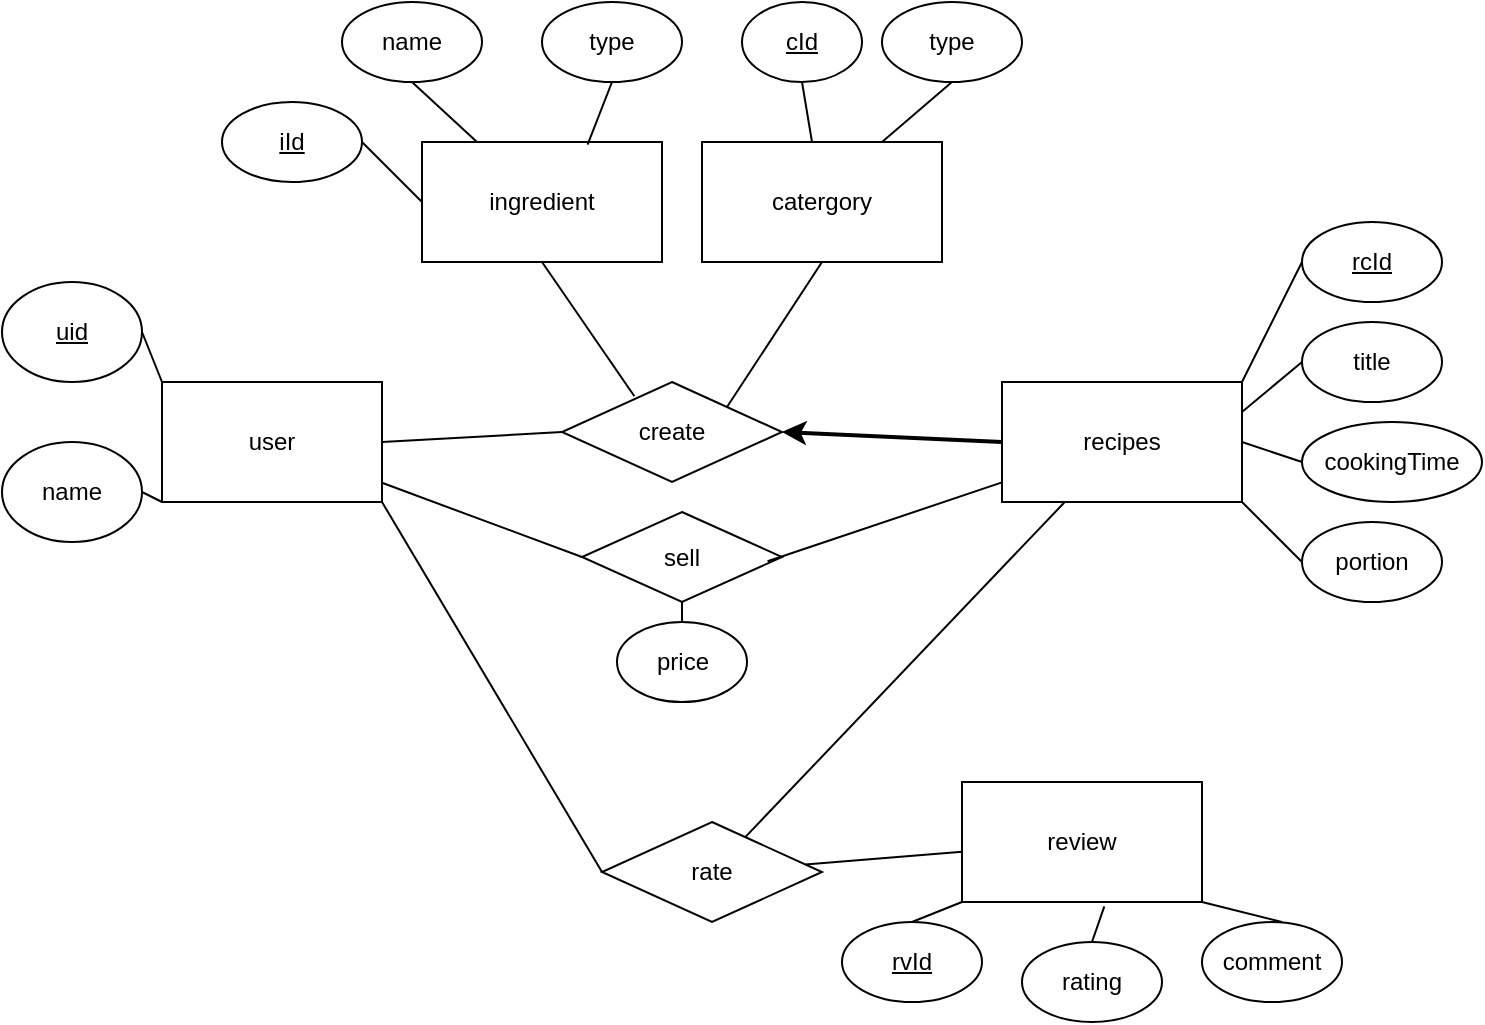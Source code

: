 <mxfile version="15.2.9" type="github"><diagram id="_7C1HsYBkWr_0IkoQQZi" name="Page-1"><mxGraphModel dx="1108" dy="1582" grid="1" gridSize="10" guides="1" tooltips="1" connect="1" arrows="1" fold="1" page="1" pageScale="1" pageWidth="850" pageHeight="1100" math="0" shadow="0"><root><mxCell id="0"/><mxCell id="1" parent="0"/><mxCell id="1Yob40ovjA5QH1JABYfN-1" value="user" style="rounded=0;whiteSpace=wrap;html=1;" vertex="1" parent="1"><mxGeometry x="90" y="180" width="110" height="60" as="geometry"/></mxCell><mxCell id="1Yob40ovjA5QH1JABYfN-2" value="recipes" style="rounded=0;whiteSpace=wrap;html=1;" vertex="1" parent="1"><mxGeometry x="510" y="180" width="120" height="60" as="geometry"/></mxCell><mxCell id="1Yob40ovjA5QH1JABYfN-3" value="catergory" style="rounded=0;whiteSpace=wrap;html=1;" vertex="1" parent="1"><mxGeometry x="360" y="60" width="120" height="60" as="geometry"/></mxCell><mxCell id="1Yob40ovjA5QH1JABYfN-4" value="ingredient" style="rounded=0;whiteSpace=wrap;html=1;" vertex="1" parent="1"><mxGeometry x="220" y="60" width="120" height="60" as="geometry"/></mxCell><mxCell id="1Yob40ovjA5QH1JABYfN-5" value="review" style="rounded=0;whiteSpace=wrap;html=1;" vertex="1" parent="1"><mxGeometry x="490" y="380" width="120" height="60" as="geometry"/></mxCell><mxCell id="1Yob40ovjA5QH1JABYfN-6" value="uid" style="ellipse;whiteSpace=wrap;html=1;fontStyle=4" vertex="1" parent="1"><mxGeometry x="10" y="130" width="70" height="50" as="geometry"/></mxCell><mxCell id="1Yob40ovjA5QH1JABYfN-7" value="name" style="ellipse;whiteSpace=wrap;html=1;" vertex="1" parent="1"><mxGeometry x="10" y="210" width="70" height="50" as="geometry"/></mxCell><mxCell id="1Yob40ovjA5QH1JABYfN-9" value="" style="endArrow=none;html=1;exitX=1;exitY=0.5;exitDx=0;exitDy=0;entryX=0;entryY=0;entryDx=0;entryDy=0;" edge="1" parent="1" source="1Yob40ovjA5QH1JABYfN-6" target="1Yob40ovjA5QH1JABYfN-1"><mxGeometry width="50" height="50" relative="1" as="geometry"><mxPoint x="100" y="160" as="sourcePoint"/><mxPoint x="360" y="270" as="targetPoint"/></mxGeometry></mxCell><mxCell id="1Yob40ovjA5QH1JABYfN-10" value="" style="endArrow=none;html=1;exitX=1;exitY=0.5;exitDx=0;exitDy=0;entryX=0;entryY=1;entryDx=0;entryDy=0;" edge="1" parent="1" source="1Yob40ovjA5QH1JABYfN-7" target="1Yob40ovjA5QH1JABYfN-1"><mxGeometry width="50" height="50" relative="1" as="geometry"><mxPoint x="310" y="320" as="sourcePoint"/><mxPoint x="360" y="270" as="targetPoint"/></mxGeometry></mxCell><mxCell id="1Yob40ovjA5QH1JABYfN-11" value="rcId" style="ellipse;whiteSpace=wrap;html=1;fontStyle=4" vertex="1" parent="1"><mxGeometry x="660" y="100" width="70" height="40" as="geometry"/></mxCell><mxCell id="1Yob40ovjA5QH1JABYfN-12" value="title" style="ellipse;whiteSpace=wrap;html=1;" vertex="1" parent="1"><mxGeometry x="660" y="150" width="70" height="40" as="geometry"/></mxCell><mxCell id="1Yob40ovjA5QH1JABYfN-13" value="cookingTime" style="ellipse;whiteSpace=wrap;html=1;" vertex="1" parent="1"><mxGeometry x="660" y="200" width="90" height="40" as="geometry"/></mxCell><mxCell id="1Yob40ovjA5QH1JABYfN-14" value="portion" style="ellipse;whiteSpace=wrap;html=1;" vertex="1" parent="1"><mxGeometry x="660" y="250" width="70" height="40" as="geometry"/></mxCell><mxCell id="1Yob40ovjA5QH1JABYfN-15" value="" style="endArrow=none;html=1;exitX=1;exitY=0;exitDx=0;exitDy=0;" edge="1" parent="1" source="1Yob40ovjA5QH1JABYfN-2"><mxGeometry width="50" height="50" relative="1" as="geometry"><mxPoint x="610" y="170" as="sourcePoint"/><mxPoint x="660" y="120" as="targetPoint"/></mxGeometry></mxCell><mxCell id="1Yob40ovjA5QH1JABYfN-19" value="" style="endArrow=none;html=1;entryX=0;entryY=0.5;entryDx=0;entryDy=0;exitX=1;exitY=0.25;exitDx=0;exitDy=0;" edge="1" parent="1" source="1Yob40ovjA5QH1JABYfN-2" target="1Yob40ovjA5QH1JABYfN-12"><mxGeometry width="50" height="50" relative="1" as="geometry"><mxPoint x="400" y="320" as="sourcePoint"/><mxPoint x="450" y="270" as="targetPoint"/></mxGeometry></mxCell><mxCell id="1Yob40ovjA5QH1JABYfN-20" value="" style="endArrow=none;html=1;entryX=0;entryY=0.5;entryDx=0;entryDy=0;exitX=1;exitY=0.5;exitDx=0;exitDy=0;" edge="1" parent="1" source="1Yob40ovjA5QH1JABYfN-2" target="1Yob40ovjA5QH1JABYfN-13"><mxGeometry width="50" height="50" relative="1" as="geometry"><mxPoint x="640" y="205" as="sourcePoint"/><mxPoint x="670" y="180" as="targetPoint"/></mxGeometry></mxCell><mxCell id="1Yob40ovjA5QH1JABYfN-21" value="" style="endArrow=none;html=1;entryX=0;entryY=0.5;entryDx=0;entryDy=0;exitX=1;exitY=1;exitDx=0;exitDy=0;" edge="1" parent="1" source="1Yob40ovjA5QH1JABYfN-2" target="1Yob40ovjA5QH1JABYfN-14"><mxGeometry width="50" height="50" relative="1" as="geometry"><mxPoint x="640" y="220" as="sourcePoint"/><mxPoint x="670" y="230" as="targetPoint"/></mxGeometry></mxCell><mxCell id="1Yob40ovjA5QH1JABYfN-22" value="type" style="ellipse;whiteSpace=wrap;html=1;" vertex="1" parent="1"><mxGeometry x="450" y="-10" width="70" height="40" as="geometry"/></mxCell><mxCell id="1Yob40ovjA5QH1JABYfN-23" value="type" style="ellipse;whiteSpace=wrap;html=1;" vertex="1" parent="1"><mxGeometry x="280" y="-10" width="70" height="40" as="geometry"/></mxCell><mxCell id="1Yob40ovjA5QH1JABYfN-24" value="name" style="ellipse;whiteSpace=wrap;html=1;" vertex="1" parent="1"><mxGeometry x="180" y="-10" width="70" height="40" as="geometry"/></mxCell><mxCell id="1Yob40ovjA5QH1JABYfN-25" value="" style="endArrow=none;html=1;exitX=0.5;exitY=1;exitDx=0;exitDy=0;" edge="1" parent="1" source="1Yob40ovjA5QH1JABYfN-24" target="1Yob40ovjA5QH1JABYfN-4"><mxGeometry width="50" height="50" relative="1" as="geometry"><mxPoint x="400" y="-10" as="sourcePoint"/><mxPoint x="450" y="-60" as="targetPoint"/></mxGeometry></mxCell><mxCell id="1Yob40ovjA5QH1JABYfN-26" value="" style="endArrow=none;html=1;exitX=0.5;exitY=1;exitDx=0;exitDy=0;entryX=0.69;entryY=0.022;entryDx=0;entryDy=0;entryPerimeter=0;" edge="1" parent="1" source="1Yob40ovjA5QH1JABYfN-23" target="1Yob40ovjA5QH1JABYfN-4"><mxGeometry width="50" height="50" relative="1" as="geometry"><mxPoint x="225" y="40" as="sourcePoint"/><mxPoint x="257.5" y="70" as="targetPoint"/></mxGeometry></mxCell><mxCell id="1Yob40ovjA5QH1JABYfN-27" value="" style="endArrow=none;html=1;exitX=0.5;exitY=1;exitDx=0;exitDy=0;entryX=0.75;entryY=0;entryDx=0;entryDy=0;" edge="1" parent="1" source="1Yob40ovjA5QH1JABYfN-22" target="1Yob40ovjA5QH1JABYfN-3"><mxGeometry width="50" height="50" relative="1" as="geometry"><mxPoint x="325" y="40" as="sourcePoint"/><mxPoint x="312.8" y="71.32" as="targetPoint"/></mxGeometry></mxCell><mxCell id="1Yob40ovjA5QH1JABYfN-28" value="rvId" style="ellipse;whiteSpace=wrap;html=1;fontStyle=4" vertex="1" parent="1"><mxGeometry x="430" y="450" width="70" height="40" as="geometry"/></mxCell><mxCell id="1Yob40ovjA5QH1JABYfN-29" value="rating" style="ellipse;whiteSpace=wrap;html=1;" vertex="1" parent="1"><mxGeometry x="520" y="460" width="70" height="40" as="geometry"/></mxCell><mxCell id="1Yob40ovjA5QH1JABYfN-30" value="comment" style="ellipse;whiteSpace=wrap;html=1;" vertex="1" parent="1"><mxGeometry x="610" y="450" width="70" height="40" as="geometry"/></mxCell><mxCell id="1Yob40ovjA5QH1JABYfN-31" value="" style="endArrow=none;html=1;entryX=0;entryY=1;entryDx=0;entryDy=0;exitX=0.5;exitY=0;exitDx=0;exitDy=0;" edge="1" parent="1" source="1Yob40ovjA5QH1JABYfN-28" target="1Yob40ovjA5QH1JABYfN-5"><mxGeometry width="50" height="50" relative="1" as="geometry"><mxPoint x="400" y="490" as="sourcePoint"/><mxPoint x="450" y="440" as="targetPoint"/></mxGeometry></mxCell><mxCell id="1Yob40ovjA5QH1JABYfN-32" value="" style="endArrow=none;html=1;entryX=0.593;entryY=1.036;entryDx=0;entryDy=0;exitX=0.5;exitY=0;exitDx=0;exitDy=0;entryPerimeter=0;" edge="1" parent="1" source="1Yob40ovjA5QH1JABYfN-29" target="1Yob40ovjA5QH1JABYfN-5"><mxGeometry width="50" height="50" relative="1" as="geometry"><mxPoint x="475" y="460.0" as="sourcePoint"/><mxPoint x="500" y="450.0" as="targetPoint"/></mxGeometry></mxCell><mxCell id="1Yob40ovjA5QH1JABYfN-33" value="" style="endArrow=none;html=1;entryX=1;entryY=1;entryDx=0;entryDy=0;" edge="1" parent="1" target="1Yob40ovjA5QH1JABYfN-5"><mxGeometry width="50" height="50" relative="1" as="geometry"><mxPoint x="650" y="450" as="sourcePoint"/><mxPoint x="571.16" y="452.16" as="targetPoint"/></mxGeometry></mxCell><mxCell id="1Yob40ovjA5QH1JABYfN-34" value="create" style="rhombus;whiteSpace=wrap;html=1;" vertex="1" parent="1"><mxGeometry x="290" y="180" width="110" height="50" as="geometry"/></mxCell><mxCell id="1Yob40ovjA5QH1JABYfN-35" value="iId" style="ellipse;whiteSpace=wrap;html=1;fontStyle=4" vertex="1" parent="1"><mxGeometry x="120" y="40" width="70" height="40" as="geometry"/></mxCell><mxCell id="1Yob40ovjA5QH1JABYfN-36" value="" style="endArrow=none;html=1;exitX=1;exitY=0.5;exitDx=0;exitDy=0;entryX=0;entryY=0.5;entryDx=0;entryDy=0;" edge="1" parent="1" source="1Yob40ovjA5QH1JABYfN-35" target="1Yob40ovjA5QH1JABYfN-4"><mxGeometry width="50" height="50" relative="1" as="geometry"><mxPoint x="400" y="150" as="sourcePoint"/><mxPoint x="450" y="100" as="targetPoint"/></mxGeometry></mxCell><mxCell id="1Yob40ovjA5QH1JABYfN-37" value="cId" style="ellipse;whiteSpace=wrap;html=1;fontStyle=4" vertex="1" parent="1"><mxGeometry x="380" y="-10" width="60" height="40" as="geometry"/></mxCell><mxCell id="1Yob40ovjA5QH1JABYfN-38" value="" style="endArrow=none;html=1;entryX=0.5;entryY=1;entryDx=0;entryDy=0;" edge="1" parent="1" source="1Yob40ovjA5QH1JABYfN-3" target="1Yob40ovjA5QH1JABYfN-37"><mxGeometry width="50" height="50" relative="1" as="geometry"><mxPoint x="400" y="150" as="sourcePoint"/><mxPoint x="450" y="100" as="targetPoint"/></mxGeometry></mxCell><mxCell id="1Yob40ovjA5QH1JABYfN-39" value="" style="endArrow=none;html=1;exitX=1;exitY=0.5;exitDx=0;exitDy=0;entryX=0;entryY=0.5;entryDx=0;entryDy=0;" edge="1" parent="1" source="1Yob40ovjA5QH1JABYfN-1" target="1Yob40ovjA5QH1JABYfN-34"><mxGeometry width="50" height="50" relative="1" as="geometry"><mxPoint x="400" y="150" as="sourcePoint"/><mxPoint x="450" y="100" as="targetPoint"/></mxGeometry></mxCell><mxCell id="1Yob40ovjA5QH1JABYfN-40" value="" style="endArrow=classic;html=1;exitX=0;exitY=0.5;exitDx=0;exitDy=0;entryX=1;entryY=0.5;entryDx=0;entryDy=0;fontStyle=1;strokeWidth=2;" edge="1" parent="1" source="1Yob40ovjA5QH1JABYfN-2" target="1Yob40ovjA5QH1JABYfN-34"><mxGeometry width="50" height="50" relative="1" as="geometry"><mxPoint x="400" y="150" as="sourcePoint"/><mxPoint x="450" y="100" as="targetPoint"/></mxGeometry></mxCell><mxCell id="1Yob40ovjA5QH1JABYfN-42" value="" style="endArrow=none;html=1;strokeWidth=1;exitX=0.5;exitY=1;exitDx=0;exitDy=0;entryX=0.329;entryY=0.143;entryDx=0;entryDy=0;entryPerimeter=0;" edge="1" parent="1" source="1Yob40ovjA5QH1JABYfN-4" target="1Yob40ovjA5QH1JABYfN-34"><mxGeometry width="50" height="50" relative="1" as="geometry"><mxPoint x="400" y="150" as="sourcePoint"/><mxPoint x="450" y="100" as="targetPoint"/></mxGeometry></mxCell><mxCell id="1Yob40ovjA5QH1JABYfN-43" value="" style="endArrow=none;html=1;strokeWidth=1;exitX=1;exitY=0;exitDx=0;exitDy=0;entryX=0.5;entryY=1;entryDx=0;entryDy=0;" edge="1" parent="1" source="1Yob40ovjA5QH1JABYfN-34" target="1Yob40ovjA5QH1JABYfN-3"><mxGeometry width="50" height="50" relative="1" as="geometry"><mxPoint x="400" y="150" as="sourcePoint"/><mxPoint x="450" y="100" as="targetPoint"/></mxGeometry></mxCell><mxCell id="1Yob40ovjA5QH1JABYfN-44" value="rate" style="rhombus;whiteSpace=wrap;html=1;" vertex="1" parent="1"><mxGeometry x="310" y="400" width="110" height="50" as="geometry"/></mxCell><mxCell id="1Yob40ovjA5QH1JABYfN-46" value="" style="endArrow=none;html=1;strokeWidth=1;exitX=0;exitY=0.5;exitDx=0;exitDy=0;" edge="1" parent="1" source="1Yob40ovjA5QH1JABYfN-44"><mxGeometry width="50" height="50" relative="1" as="geometry"><mxPoint x="380" y="320" as="sourcePoint"/><mxPoint x="200" y="240" as="targetPoint"/></mxGeometry></mxCell><mxCell id="1Yob40ovjA5QH1JABYfN-47" value="" style="endArrow=none;html=1;strokeWidth=1;" edge="1" parent="1" source="1Yob40ovjA5QH1JABYfN-44" target="1Yob40ovjA5QH1JABYfN-5"><mxGeometry width="50" height="50" relative="1" as="geometry"><mxPoint x="380" y="320" as="sourcePoint"/><mxPoint x="430" y="270" as="targetPoint"/></mxGeometry></mxCell><mxCell id="1Yob40ovjA5QH1JABYfN-48" value="" style="endArrow=none;html=1;strokeWidth=1;" edge="1" parent="1" source="1Yob40ovjA5QH1JABYfN-44" target="1Yob40ovjA5QH1JABYfN-2"><mxGeometry width="50" height="50" relative="1" as="geometry"><mxPoint x="380" y="320" as="sourcePoint"/><mxPoint x="430" y="270" as="targetPoint"/></mxGeometry></mxCell><mxCell id="1Yob40ovjA5QH1JABYfN-49" value="sell" style="rhombus;whiteSpace=wrap;html=1;" vertex="1" parent="1"><mxGeometry x="300" y="245" width="100" height="45" as="geometry"/></mxCell><mxCell id="1Yob40ovjA5QH1JABYfN-50" value="" style="endArrow=none;html=1;strokeWidth=1;entryX=0;entryY=0.5;entryDx=0;entryDy=0;" edge="1" parent="1" source="1Yob40ovjA5QH1JABYfN-1" target="1Yob40ovjA5QH1JABYfN-49"><mxGeometry width="50" height="50" relative="1" as="geometry"><mxPoint x="380" y="320" as="sourcePoint"/><mxPoint x="430" y="270" as="targetPoint"/></mxGeometry></mxCell><mxCell id="1Yob40ovjA5QH1JABYfN-51" value="price" style="ellipse;whiteSpace=wrap;html=1;" vertex="1" parent="1"><mxGeometry x="317.5" y="300" width="65" height="40" as="geometry"/></mxCell><mxCell id="1Yob40ovjA5QH1JABYfN-52" value="" style="endArrow=none;html=1;strokeWidth=1;exitX=0.928;exitY=0.548;exitDx=0;exitDy=0;exitPerimeter=0;" edge="1" parent="1" source="1Yob40ovjA5QH1JABYfN-49" target="1Yob40ovjA5QH1JABYfN-2"><mxGeometry width="50" height="50" relative="1" as="geometry"><mxPoint x="380" y="320" as="sourcePoint"/><mxPoint x="430" y="270" as="targetPoint"/></mxGeometry></mxCell><mxCell id="1Yob40ovjA5QH1JABYfN-53" value="" style="endArrow=none;html=1;strokeWidth=1;exitX=0.5;exitY=0;exitDx=0;exitDy=0;" edge="1" parent="1" source="1Yob40ovjA5QH1JABYfN-51" target="1Yob40ovjA5QH1JABYfN-49"><mxGeometry width="50" height="50" relative="1" as="geometry"><mxPoint x="380" y="320" as="sourcePoint"/><mxPoint x="430" y="270" as="targetPoint"/></mxGeometry></mxCell></root></mxGraphModel></diagram></mxfile>